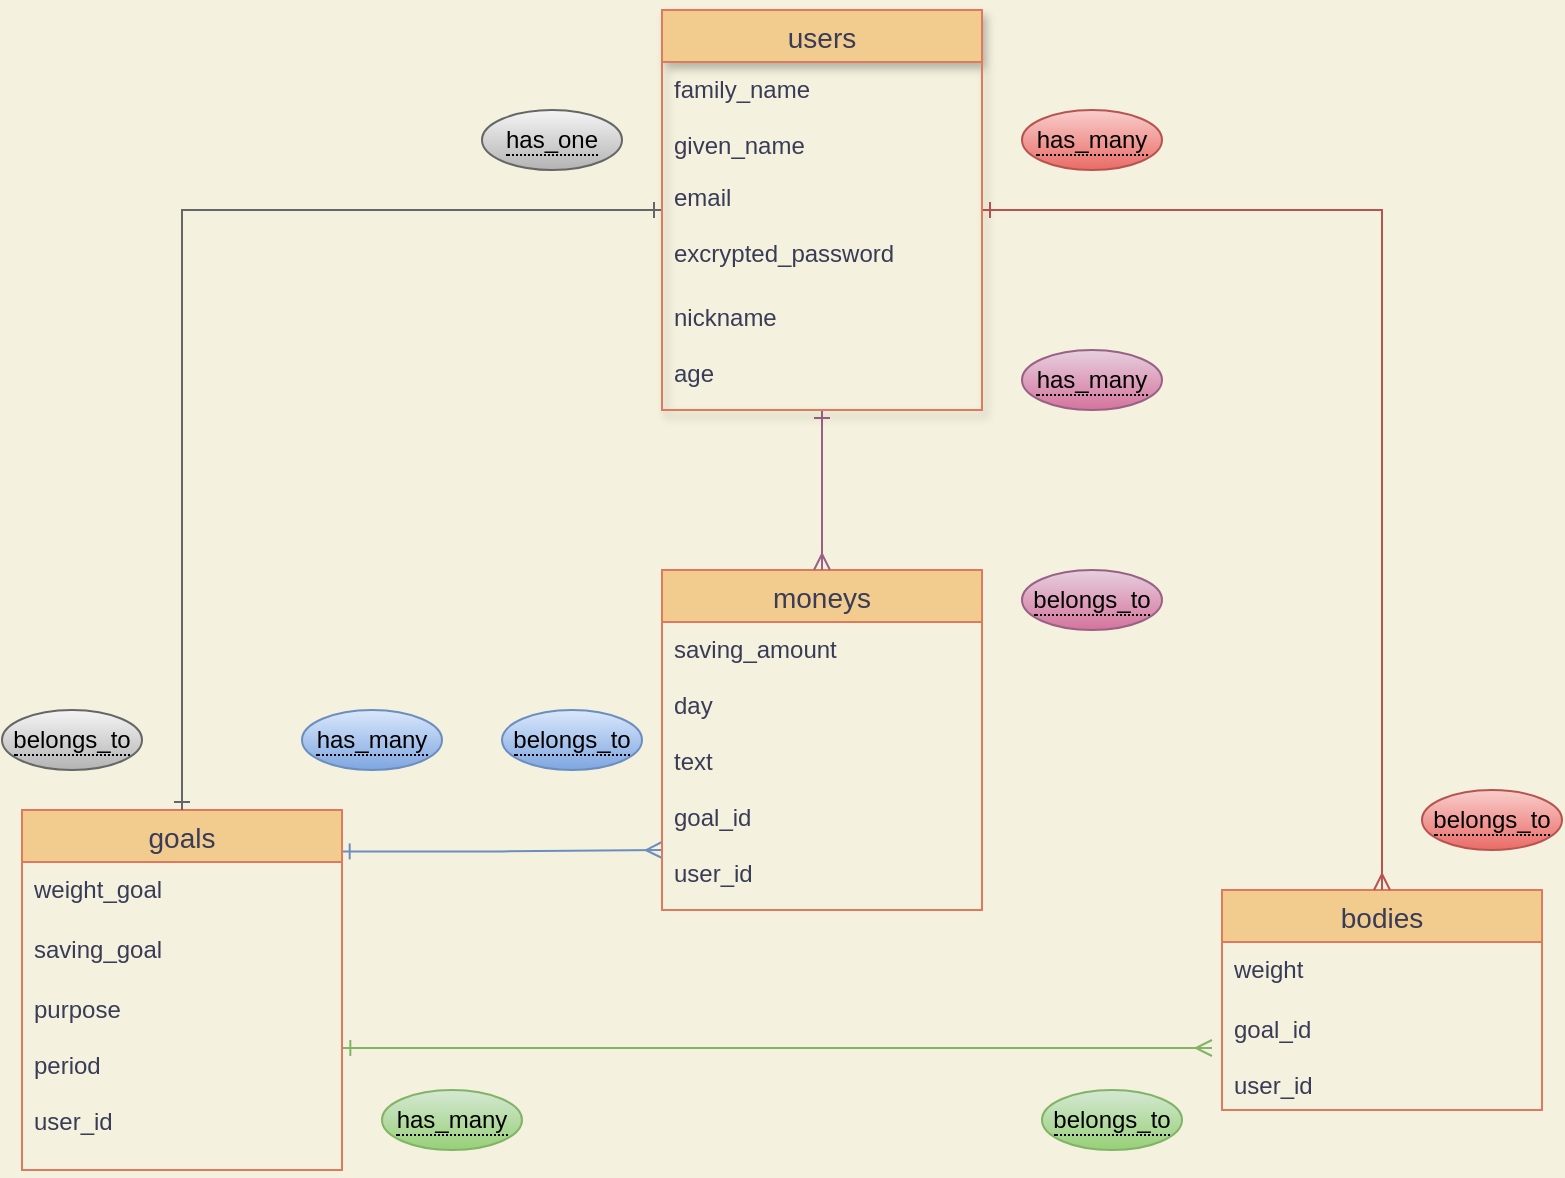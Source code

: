 <mxfile>
    <diagram id="X6v5pO4bcvw09-YuvRu8" name="Page-1">
        <mxGraphModel dx="674" dy="617" grid="1" gridSize="10" guides="1" tooltips="1" connect="1" arrows="1" fold="1" page="1" pageScale="1" pageWidth="850" pageHeight="1100" background="#F4F1DE" math="0" shadow="0">
            <root>
                <mxCell id="0"/>
                <mxCell id="1" parent="0"/>
                <mxCell id="58" style="edgeStyle=orthogonalEdgeStyle;rounded=0;orthogonalLoop=1;jettySize=auto;html=1;startArrow=ERone;startFill=0;endArrow=ERmany;endFill=0;strokeColor=#82b366;exitX=1.001;exitY=0.351;exitDx=0;exitDy=0;exitPerimeter=0;fillColor=#d5e8d4;labelBackgroundColor=#F4F1DE;fontColor=#393C56;gradientColor=#97d077;" edge="1" parent="1" source="20">
                    <mxGeometry relative="1" as="geometry">
                        <mxPoint x="635" y="599" as="targetPoint"/>
                    </mxGeometry>
                </mxCell>
                <mxCell id="60" style="edgeStyle=orthogonalEdgeStyle;rounded=0;orthogonalLoop=1;jettySize=auto;html=1;startArrow=ERone;startFill=0;endArrow=ERmany;endFill=0;strokeColor=#6c8ebf;entryX=0;entryY=0.5;entryDx=0;entryDy=0;exitX=0.999;exitY=0.115;exitDx=0;exitDy=0;exitPerimeter=0;fillColor=#dae8fc;labelBackgroundColor=#F4F1DE;fontColor=#393C56;gradientColor=#7ea6e0;" edge="1" parent="1" source="17" target="23">
                    <mxGeometry relative="1" as="geometry">
                        <mxPoint x="204" y="530" as="sourcePoint"/>
                        <mxPoint x="361" y="520" as="targetPoint"/>
                    </mxGeometry>
                </mxCell>
                <mxCell id="17" value="goals" style="swimlane;fontStyle=0;childLayout=stackLayout;horizontal=1;startSize=26;horizontalStack=0;resizeParent=1;resizeParentMax=0;resizeLast=0;collapsible=1;marginBottom=0;align=center;fontSize=14;fillColor=#F2CC8F;strokeColor=#E07A5F;fontColor=#393C56;" vertex="1" parent="1">
                    <mxGeometry x="40" y="480" width="160" height="180" as="geometry">
                        <mxRectangle x="110" y="130" width="50" height="26" as="alternateBounds"/>
                    </mxGeometry>
                </mxCell>
                <mxCell id="18" value="weight_goal" style="text;spacingLeft=4;spacingRight=4;overflow=hidden;rotatable=0;points=[[0,0.5],[1,0.5]];portConstraint=eastwest;fontSize=12;fillColor=none;fontColor=#393C56;" vertex="1" parent="17">
                    <mxGeometry y="26" width="160" height="30" as="geometry"/>
                </mxCell>
                <mxCell id="19" value="saving_goal" style="text;spacingLeft=4;spacingRight=4;overflow=hidden;rotatable=0;points=[[0,0.5],[1,0.5]];portConstraint=eastwest;fontSize=12;fillColor=none;fontColor=#393C56;" vertex="1" parent="17">
                    <mxGeometry y="56" width="160" height="30" as="geometry"/>
                </mxCell>
                <mxCell id="20" value="purpose&#10;&#10;period&#10;&#10;user_id" style="text;spacingLeft=4;spacingRight=4;overflow=hidden;rotatable=0;points=[[0,0.5],[1,0.5]];portConstraint=eastwest;fontSize=12;fillColor=none;fontColor=#393C56;" vertex="1" parent="17">
                    <mxGeometry y="86" width="160" height="94" as="geometry"/>
                </mxCell>
                <mxCell id="21" value="moneys" style="swimlane;fontStyle=0;childLayout=stackLayout;horizontal=1;startSize=26;horizontalStack=0;resizeParent=1;resizeParentMax=0;resizeLast=0;collapsible=1;marginBottom=0;align=center;fontSize=14;fillColor=#F2CC8F;strokeColor=#E07A5F;fontColor=#393C56;" vertex="1" parent="1">
                    <mxGeometry x="360" y="360" width="160" height="170" as="geometry">
                        <mxRectangle x="110" y="130" width="50" height="26" as="alternateBounds"/>
                    </mxGeometry>
                </mxCell>
                <mxCell id="24" value="saving_amount&#10;&#10;day&#10;&#10;text" style="text;spacingLeft=4;spacingRight=4;overflow=hidden;rotatable=0;points=[[0,0.5],[1,0.5]];portConstraint=eastwest;fontSize=12;fillColor=none;fontColor=#393C56;" vertex="1" parent="21">
                    <mxGeometry y="26" width="160" height="84" as="geometry"/>
                </mxCell>
                <mxCell id="23" value="goal_id&#10;&#10;user_id" style="text;spacingLeft=4;spacingRight=4;overflow=hidden;rotatable=0;points=[[0,0.5],[1,0.5]];portConstraint=eastwest;fontSize=12;fillColor=none;fontColor=#393C56;" vertex="1" parent="21">
                    <mxGeometry y="110" width="160" height="60" as="geometry"/>
                </mxCell>
                <mxCell id="25" value="bodies" style="swimlane;fontStyle=0;childLayout=stackLayout;horizontal=1;startSize=26;horizontalStack=0;resizeParent=1;resizeParentMax=0;resizeLast=0;collapsible=1;marginBottom=0;align=center;fontSize=14;fillColor=#F2CC8F;strokeColor=#E07A5F;fontColor=#393C56;" vertex="1" parent="1">
                    <mxGeometry x="640" y="520" width="160" height="110" as="geometry">
                        <mxRectangle x="110" y="130" width="50" height="26" as="alternateBounds"/>
                    </mxGeometry>
                </mxCell>
                <mxCell id="26" value="weight" style="text;spacingLeft=4;spacingRight=4;overflow=hidden;rotatable=0;points=[[0,0.5],[1,0.5]];portConstraint=eastwest;fontSize=12;fillColor=none;fontColor=#393C56;" vertex="1" parent="25">
                    <mxGeometry y="26" width="160" height="30" as="geometry"/>
                </mxCell>
                <mxCell id="27" value="goal_id&#10;&#10;user_id" style="text;spacingLeft=4;spacingRight=4;overflow=hidden;rotatable=0;points=[[0,0.5],[1,0.5]];portConstraint=eastwest;fontSize=12;fillColor=none;fontColor=#393C56;" vertex="1" parent="25">
                    <mxGeometry y="56" width="160" height="54" as="geometry"/>
                </mxCell>
                <mxCell id="36" style="edgeStyle=orthogonalEdgeStyle;rounded=0;orthogonalLoop=1;jettySize=auto;html=1;startArrow=ERone;startFill=0;endArrow=ERone;endFill=0;entryX=0.5;entryY=0;entryDx=0;entryDy=0;labelBackgroundColor=#F4F1DE;fontColor=#393C56;gradientColor=#b3b3b3;fillColor=#f5f5f5;strokeColor=#666666;" edge="1" parent="1" source="29" target="17">
                    <mxGeometry relative="1" as="geometry">
                        <mxPoint x="130" y="350" as="targetPoint"/>
                    </mxGeometry>
                </mxCell>
                <mxCell id="59" style="edgeStyle=orthogonalEdgeStyle;rounded=0;orthogonalLoop=1;jettySize=auto;html=1;entryX=0.5;entryY=0;entryDx=0;entryDy=0;startArrow=ERone;startFill=0;endArrow=ERmany;endFill=0;strokeColor=#b85450;fillColor=#f8cecc;labelBackgroundColor=#F4F1DE;fontColor=#393C56;gradientColor=#ea6b66;" edge="1" parent="1" source="29" target="25">
                    <mxGeometry relative="1" as="geometry"/>
                </mxCell>
                <mxCell id="61" style="edgeStyle=orthogonalEdgeStyle;rounded=0;orthogonalLoop=1;jettySize=auto;html=1;entryX=0.5;entryY=0;entryDx=0;entryDy=0;startArrow=ERone;startFill=0;endArrow=ERmany;endFill=0;strokeColor=#996185;fillColor=#e6d0de;labelBackgroundColor=#F4F1DE;fontColor=#393C56;gradientColor=#d5739d;" edge="1" parent="1" source="29" target="21">
                    <mxGeometry relative="1" as="geometry"/>
                </mxCell>
                <mxCell id="29" value="users" style="swimlane;fontStyle=0;childLayout=stackLayout;horizontal=1;startSize=26;horizontalStack=0;resizeParent=1;resizeParentMax=0;resizeLast=0;collapsible=1;marginBottom=0;align=center;fontSize=14;swimlaneLine=1;shadow=1;fillColor=#F2CC8F;strokeColor=#E07A5F;fontColor=#393C56;" vertex="1" parent="1">
                    <mxGeometry x="360" y="80" width="160" height="200" as="geometry">
                        <mxRectangle x="40" y="40" width="70" height="26" as="alternateBounds"/>
                    </mxGeometry>
                </mxCell>
                <mxCell id="30" value="family_name&#10;&#10;given_name" style="text;spacingLeft=4;spacingRight=4;overflow=hidden;rotatable=0;points=[[0,0.5],[1,0.5]];portConstraint=eastwest;fontSize=12;fillColor=none;fontColor=#393C56;" vertex="1" parent="29">
                    <mxGeometry y="26" width="160" height="54" as="geometry"/>
                </mxCell>
                <mxCell id="31" value="email&#10;&#10;excrypted_password" style="text;spacingLeft=4;spacingRight=4;overflow=hidden;rotatable=0;points=[[0,0.5],[1,0.5]];portConstraint=eastwest;fontSize=12;fillColor=none;fontColor=#393C56;" vertex="1" parent="29">
                    <mxGeometry y="80" width="160" height="60" as="geometry"/>
                </mxCell>
                <mxCell id="32" value="nickname&#10;&#10;age" style="text;spacingLeft=4;spacingRight=4;overflow=hidden;rotatable=0;points=[[0,0.5],[1,0.5]];portConstraint=eastwest;fontSize=12;fillColor=none;fontColor=#393C56;" vertex="1" parent="29">
                    <mxGeometry y="140" width="160" height="60" as="geometry"/>
                </mxCell>
                <mxCell id="42" value="&lt;span style=&quot;border-bottom: 1px dotted&quot;&gt;belongs_to&lt;/span&gt;" style="ellipse;whiteSpace=wrap;html=1;align=center;fillColor=#dae8fc;strokeColor=#6c8ebf;gradientColor=#7ea6e0;" vertex="1" parent="1">
                    <mxGeometry x="280" y="430" width="70" height="30" as="geometry"/>
                </mxCell>
                <mxCell id="43" value="&lt;span style=&quot;border-bottom: 1px dotted&quot;&gt;belongs_to&lt;/span&gt;" style="ellipse;whiteSpace=wrap;html=1;align=center;fillColor=#f5f5f5;strokeColor=#666666;gradientColor=#b3b3b3;" vertex="1" parent="1">
                    <mxGeometry x="30" y="430" width="70" height="30" as="geometry"/>
                </mxCell>
                <mxCell id="44" value="&lt;span style=&quot;border-bottom: 1px dotted&quot;&gt;belongs_to&lt;/span&gt;" style="ellipse;whiteSpace=wrap;html=1;align=center;fillColor=#d5e8d4;strokeColor=#82b366;gradientColor=#97d077;" vertex="1" parent="1">
                    <mxGeometry x="550" y="620" width="70" height="30" as="geometry"/>
                </mxCell>
                <mxCell id="45" value="&lt;span style=&quot;border-bottom: 1px dotted&quot;&gt;belongs_to&lt;/span&gt;" style="ellipse;whiteSpace=wrap;html=1;align=center;fillColor=#e6d0de;strokeColor=#996185;gradientColor=#d5739d;" vertex="1" parent="1">
                    <mxGeometry x="540" y="360" width="70" height="30" as="geometry"/>
                </mxCell>
                <mxCell id="53" value="&lt;span style=&quot;border-bottom: 1px dotted&quot;&gt;has_many&lt;/span&gt;" style="ellipse;whiteSpace=wrap;html=1;align=center;fillColor=#dae8fc;strokeColor=#6c8ebf;gradientColor=#7ea6e0;" vertex="1" parent="1">
                    <mxGeometry x="180" y="430" width="70" height="30" as="geometry"/>
                </mxCell>
                <mxCell id="54" value="&lt;span style=&quot;border-bottom: 1px dotted&quot;&gt;has_many&lt;/span&gt;" style="ellipse;whiteSpace=wrap;html=1;align=center;fillColor=#d5e8d4;strokeColor=#82b366;gradientColor=#97d077;" vertex="1" parent="1">
                    <mxGeometry x="220" y="620" width="70" height="30" as="geometry"/>
                </mxCell>
                <mxCell id="55" value="&lt;span style=&quot;border-bottom: 1px dotted&quot;&gt;has_many&lt;/span&gt;" style="ellipse;whiteSpace=wrap;html=1;align=center;fillColor=#e6d0de;strokeColor=#996185;gradientColor=#d5739d;" vertex="1" parent="1">
                    <mxGeometry x="540" y="250" width="70" height="30" as="geometry"/>
                </mxCell>
                <mxCell id="56" value="&lt;span style=&quot;border-bottom: 1px dotted&quot;&gt;has_one&lt;br&gt;&lt;/span&gt;" style="ellipse;whiteSpace=wrap;html=1;align=center;fillColor=#f5f5f5;strokeColor=#666666;gradientColor=#b3b3b3;" vertex="1" parent="1">
                    <mxGeometry x="270" y="130" width="70" height="30" as="geometry"/>
                </mxCell>
                <mxCell id="62" value="&lt;span style=&quot;border-bottom: 1px dotted&quot;&gt;has_many&lt;/span&gt;" style="ellipse;whiteSpace=wrap;html=1;align=center;fillColor=#f8cecc;strokeColor=#b85450;gradientColor=#ea6b66;" vertex="1" parent="1">
                    <mxGeometry x="540" y="130" width="70" height="30" as="geometry"/>
                </mxCell>
                <mxCell id="63" value="&lt;span style=&quot;border-bottom: 1px dotted&quot;&gt;belongs_to&lt;/span&gt;" style="ellipse;whiteSpace=wrap;html=1;align=center;fillColor=#f8cecc;strokeColor=#b85450;gradientColor=#ea6b66;" vertex="1" parent="1">
                    <mxGeometry x="740" y="470" width="70" height="30" as="geometry"/>
                </mxCell>
            </root>
        </mxGraphModel>
    </diagram>
</mxfile>